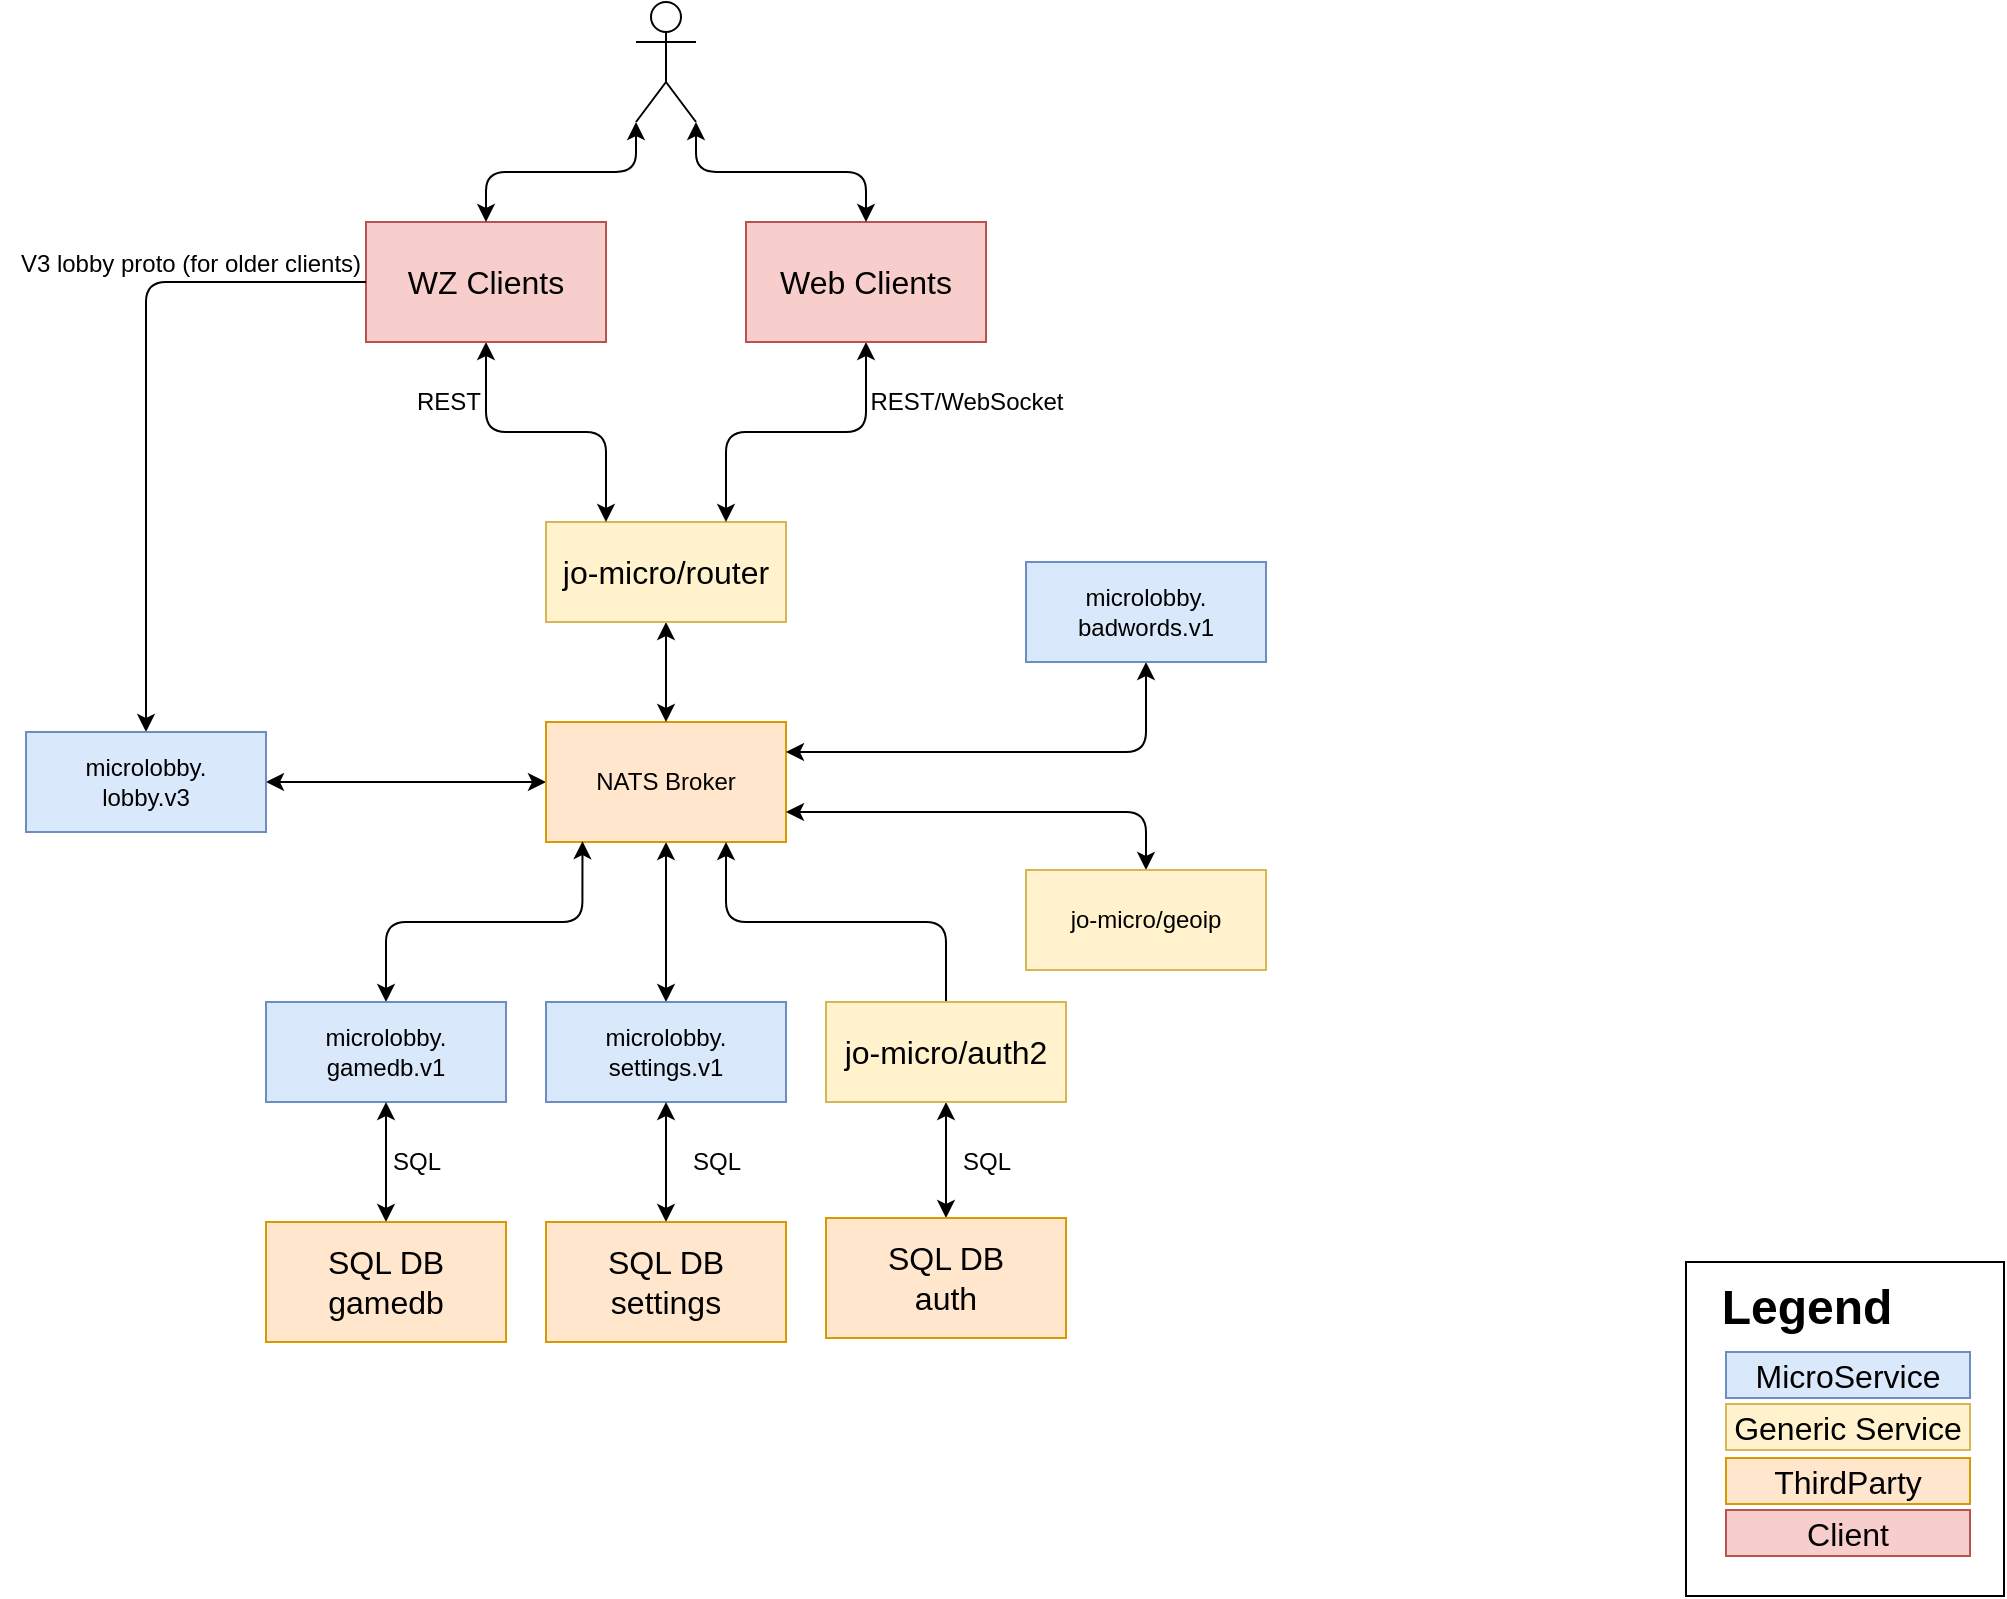 <mxfile version="20.3.6" type="embed">
    <diagram id="J4h2756de6_dddKEePie" name="Page-1">
        <mxGraphModel dx="1223" dy="635" grid="1" gridSize="10" guides="1" tooltips="1" connect="1" arrows="1" fold="1" page="1" pageScale="1" pageWidth="1169" pageHeight="827" math="0" shadow="0">
            <root>
                <mxCell id="0"/>
                <mxCell id="1" parent="0"/>
                <mxCell id="BDK5a-xeNE-3PEO9zAj9-8" value="" style="whiteSpace=wrap;html=1;fontSize=16;" parent="1" vertex="1">
                    <mxGeometry x="1010" y="660" width="159" height="167" as="geometry"/>
                </mxCell>
                <mxCell id="13" style="edgeStyle=orthogonalEdgeStyle;rounded=0;orthogonalLoop=1;jettySize=auto;html=1;exitX=0;exitY=0.5;exitDx=0;exitDy=0;startArrow=classic;startFill=1;" parent="1" source="BDK5a-xeNE-3PEO9zAj9-1" target="11" edge="1">
                    <mxGeometry relative="1" as="geometry"/>
                </mxCell>
                <mxCell id="19" style="edgeStyle=orthogonalEdgeStyle;rounded=0;orthogonalLoop=1;jettySize=auto;html=1;exitX=0.5;exitY=1;exitDx=0;exitDy=0;entryX=0.5;entryY=0;entryDx=0;entryDy=0;startArrow=classic;startFill=1;" parent="1" source="BDK5a-xeNE-3PEO9zAj9-1" target="16" edge="1">
                    <mxGeometry relative="1" as="geometry"/>
                </mxCell>
                <mxCell id="BDK5a-xeNE-3PEO9zAj9-1" value="NATS Broker" style="rounded=0;whiteSpace=wrap;html=1;fillColor=#ffe6cc;strokeColor=#d79b00;" parent="1" vertex="1">
                    <mxGeometry x="440" y="390" width="120" height="60" as="geometry"/>
                </mxCell>
                <mxCell id="BDK5a-xeNE-3PEO9zAj9-3" style="rounded=1;orthogonalLoop=1;jettySize=auto;html=1;exitX=0.5;exitY=0;exitDx=0;exitDy=0;entryX=0.152;entryY=0.993;entryDx=0;entryDy=0;startArrow=classic;startFill=1;endArrow=classic;endFill=1;entryPerimeter=0;edgeStyle=orthogonalEdgeStyle;" parent="1" source="BDK5a-xeNE-3PEO9zAj9-2" target="BDK5a-xeNE-3PEO9zAj9-1" edge="1">
                    <mxGeometry relative="1" as="geometry"/>
                </mxCell>
                <mxCell id="BDK5a-xeNE-3PEO9zAj9-2" value="microlobby.&lt;br&gt;gamedb.v1" style="rounded=0;whiteSpace=wrap;html=1;fillColor=#dae8fc;strokeColor=#6c8ebf;" parent="1" vertex="1">
                    <mxGeometry x="300" y="530" width="120" height="50" as="geometry"/>
                </mxCell>
                <mxCell id="BDK5a-xeNE-3PEO9zAj9-4" value="&lt;b style=&quot;font-size: 24px;&quot;&gt;Legend&lt;/b&gt;" style="text;html=1;align=center;verticalAlign=middle;resizable=0;points=[];autosize=1;strokeColor=none;fillColor=none;fontSize=24;" parent="1" vertex="1">
                    <mxGeometry x="1020" y="668" width="100" height="30" as="geometry"/>
                </mxCell>
                <mxCell id="BDK5a-xeNE-3PEO9zAj9-5" value="MicroService" style="rounded=0;whiteSpace=wrap;html=1;fontSize=16;fillColor=#dae8fc;strokeColor=#6c8ebf;" parent="1" vertex="1">
                    <mxGeometry x="1030" y="705" width="122" height="23" as="geometry"/>
                </mxCell>
                <mxCell id="BDK5a-xeNE-3PEO9zAj9-6" value="Generic Service" style="whiteSpace=wrap;html=1;fontSize=16;fillColor=#fff2cc;strokeColor=#d6b656;" parent="1" vertex="1">
                    <mxGeometry x="1030" y="731" width="122" height="23" as="geometry"/>
                </mxCell>
                <mxCell id="BDK5a-xeNE-3PEO9zAj9-9" value="Client" style="rounded=0;whiteSpace=wrap;html=1;fontSize=16;fillColor=#f8cecc;strokeColor=#b85450;" parent="1" vertex="1">
                    <mxGeometry x="1030" y="784" width="122" height="23" as="geometry"/>
                </mxCell>
                <mxCell id="BDK5a-xeNE-3PEO9zAj9-32" style="edgeStyle=orthogonalEdgeStyle;rounded=0;orthogonalLoop=1;jettySize=auto;html=1;entryX=0.5;entryY=0;entryDx=0;entryDy=0;fontSize=16;startArrow=classic;startFill=1;endArrow=classic;endFill=1;" parent="1" source="28" target="BDK5a-xeNE-3PEO9zAj9-31" edge="1">
                    <mxGeometry relative="1" as="geometry"/>
                </mxCell>
                <mxCell id="BDK5a-xeNE-3PEO9zAj9-21" style="edgeStyle=orthogonalEdgeStyle;rounded=0;orthogonalLoop=1;jettySize=auto;html=1;exitX=0.5;exitY=1;exitDx=0;exitDy=0;fontSize=16;startArrow=classic;startFill=1;endArrow=classic;endFill=1;" parent="1" source="BDK5a-xeNE-3PEO9zAj9-20" target="BDK5a-xeNE-3PEO9zAj9-1" edge="1">
                    <mxGeometry relative="1" as="geometry"/>
                </mxCell>
                <mxCell id="BDK5a-xeNE-3PEO9zAj9-20" value="jo-micro/router" style="rounded=0;whiteSpace=wrap;html=1;fontSize=16;fillColor=#fff2cc;strokeColor=#d6b656;" parent="1" vertex="1">
                    <mxGeometry x="440" y="290" width="120" height="50" as="geometry"/>
                </mxCell>
                <mxCell id="BDK5a-xeNE-3PEO9zAj9-28" style="edgeStyle=orthogonalEdgeStyle;rounded=1;orthogonalLoop=1;jettySize=auto;html=1;exitX=0.5;exitY=1;exitDx=0;exitDy=0;entryX=0.25;entryY=0;entryDx=0;entryDy=0;fontSize=16;startArrow=classic;startFill=1;endArrow=classic;endFill=1;" parent="1" source="BDK5a-xeNE-3PEO9zAj9-22" target="BDK5a-xeNE-3PEO9zAj9-20" edge="1">
                    <mxGeometry relative="1" as="geometry"/>
                </mxCell>
                <mxCell id="BDK5a-xeNE-3PEO9zAj9-22" value="WZ Clients" style="rounded=0;whiteSpace=wrap;html=1;fontSize=16;fillColor=#f8cecc;strokeColor=#b85450;" parent="1" vertex="1">
                    <mxGeometry x="350" y="140" width="120" height="60" as="geometry"/>
                </mxCell>
                <mxCell id="BDK5a-xeNE-3PEO9zAj9-29" style="edgeStyle=orthogonalEdgeStyle;rounded=1;orthogonalLoop=1;jettySize=auto;html=1;exitX=0.5;exitY=1;exitDx=0;exitDy=0;entryX=0.75;entryY=0;entryDx=0;entryDy=0;fontSize=16;startArrow=classic;startFill=1;endArrow=classic;endFill=1;" parent="1" source="BDK5a-xeNE-3PEO9zAj9-23" target="BDK5a-xeNE-3PEO9zAj9-20" edge="1">
                    <mxGeometry relative="1" as="geometry"/>
                </mxCell>
                <mxCell id="BDK5a-xeNE-3PEO9zAj9-23" value="Web Clients" style="rounded=0;whiteSpace=wrap;html=1;fontSize=16;fillColor=#f8cecc;strokeColor=#b85450;" parent="1" vertex="1">
                    <mxGeometry x="540" y="140" width="120" height="60" as="geometry"/>
                </mxCell>
                <mxCell id="BDK5a-xeNE-3PEO9zAj9-34" style="edgeStyle=orthogonalEdgeStyle;rounded=0;orthogonalLoop=1;jettySize=auto;html=1;exitX=0.5;exitY=0;exitDx=0;exitDy=0;entryX=0.5;entryY=1;entryDx=0;entryDy=0;fontSize=16;startArrow=classic;startFill=1;endArrow=classic;endFill=1;" parent="1" source="BDK5a-xeNE-3PEO9zAj9-30" target="BDK5a-xeNE-3PEO9zAj9-2" edge="1">
                    <mxGeometry relative="1" as="geometry"/>
                </mxCell>
                <mxCell id="BDK5a-xeNE-3PEO9zAj9-30" value="SQL DB&lt;br&gt;gamedb" style="rounded=0;whiteSpace=wrap;html=1;fontSize=16;fillColor=#ffe6cc;strokeColor=#d79b00;" parent="1" vertex="1">
                    <mxGeometry x="300" y="640" width="120" height="60" as="geometry"/>
                </mxCell>
                <mxCell id="BDK5a-xeNE-3PEO9zAj9-31" value="SQL DB&lt;br&gt;auth" style="rounded=0;whiteSpace=wrap;html=1;fontSize=16;fillColor=#ffe6cc;strokeColor=#d79b00;" parent="1" vertex="1">
                    <mxGeometry x="580" y="638" width="120" height="60" as="geometry"/>
                </mxCell>
                <mxCell id="BDK5a-xeNE-3PEO9zAj9-39" style="edgeStyle=orthogonalEdgeStyle;rounded=1;orthogonalLoop=1;jettySize=auto;html=1;exitX=0;exitY=1;exitDx=0;exitDy=0;exitPerimeter=0;fontSize=16;startArrow=classic;startFill=1;endArrow=classic;endFill=1;" parent="1" source="BDK5a-xeNE-3PEO9zAj9-38" target="BDK5a-xeNE-3PEO9zAj9-22" edge="1">
                    <mxGeometry relative="1" as="geometry"/>
                </mxCell>
                <mxCell id="BDK5a-xeNE-3PEO9zAj9-40" style="edgeStyle=orthogonalEdgeStyle;rounded=1;orthogonalLoop=1;jettySize=auto;html=1;exitX=1;exitY=1;exitDx=0;exitDy=0;exitPerimeter=0;fontSize=16;startArrow=classic;startFill=1;endArrow=classic;endFill=1;" parent="1" source="BDK5a-xeNE-3PEO9zAj9-38" target="BDK5a-xeNE-3PEO9zAj9-23" edge="1">
                    <mxGeometry relative="1" as="geometry"/>
                </mxCell>
                <mxCell id="23" style="edgeStyle=none;html=1;exitX=0;exitY=0.5;exitDx=0;exitDy=0;entryX=0.5;entryY=0;entryDx=0;entryDy=0;" parent="1" source="BDK5a-xeNE-3PEO9zAj9-22" target="11" edge="1">
                    <mxGeometry relative="1" as="geometry">
                        <Array as="points">
                            <mxPoint x="240" y="170"/>
                        </Array>
                    </mxGeometry>
                </mxCell>
                <mxCell id="BDK5a-xeNE-3PEO9zAj9-38" value="" style="shape=umlActor;verticalLabelPosition=bottom;verticalAlign=top;html=1;outlineConnect=0;fontSize=16;" parent="1" vertex="1">
                    <mxGeometry x="485" y="30" width="30" height="60" as="geometry"/>
                </mxCell>
                <mxCell id="2" value="REST/WebSocket" style="text;html=1;align=center;verticalAlign=middle;resizable=0;points=[];autosize=1;strokeColor=none;fillColor=none;" parent="1" vertex="1">
                    <mxGeometry x="595" y="220" width="110" height="20" as="geometry"/>
                </mxCell>
                <mxCell id="3" value="REST" style="text;html=1;align=center;verticalAlign=middle;resizable=0;points=[];autosize=1;strokeColor=none;fillColor=none;" parent="1" vertex="1">
                    <mxGeometry x="366" y="220" width="50" height="20" as="geometry"/>
                </mxCell>
                <mxCell id="8" value="SQL" style="text;html=1;align=center;verticalAlign=middle;resizable=0;points=[];autosize=1;strokeColor=none;fillColor=none;" parent="1" vertex="1">
                    <mxGeometry x="355" y="600" width="40" height="20" as="geometry"/>
                </mxCell>
                <mxCell id="9" value="SQL" style="text;html=1;align=center;verticalAlign=middle;resizable=0;points=[];autosize=1;strokeColor=none;fillColor=none;" parent="1" vertex="1">
                    <mxGeometry x="640" y="600" width="40" height="20" as="geometry"/>
                </mxCell>
                <mxCell id="11" value="microlobby.&lt;br&gt;lobby.v3" style="whiteSpace=wrap;html=1;fillColor=#dae8fc;strokeColor=#6c8ebf;" parent="1" vertex="1">
                    <mxGeometry x="180" y="395" width="120" height="50" as="geometry"/>
                </mxCell>
                <mxCell id="16" value="microlobby.&lt;br&gt;settings.v1" style="whiteSpace=wrap;html=1;fillColor=#dae8fc;strokeColor=#6c8ebf;" parent="1" vertex="1">
                    <mxGeometry x="440" y="530" width="120" height="50" as="geometry"/>
                </mxCell>
                <mxCell id="21" style="edgeStyle=orthogonalEdgeStyle;rounded=0;orthogonalLoop=1;jettySize=auto;html=1;exitX=0.5;exitY=0;exitDx=0;exitDy=0;entryX=0.5;entryY=1;entryDx=0;entryDy=0;startArrow=classic;startFill=1;" parent="1" source="20" target="16" edge="1">
                    <mxGeometry relative="1" as="geometry"/>
                </mxCell>
                <mxCell id="20" value="SQL DB&lt;br&gt;settings" style="rounded=0;whiteSpace=wrap;html=1;fontSize=16;fillColor=#ffe6cc;strokeColor=#d79b00;" parent="1" vertex="1">
                    <mxGeometry x="440" y="640" width="120" height="60" as="geometry"/>
                </mxCell>
                <mxCell id="22" value="SQL" style="text;html=1;align=center;verticalAlign=middle;resizable=0;points=[];autosize=1;strokeColor=none;fillColor=none;" parent="1" vertex="1">
                    <mxGeometry x="505" y="600" width="40" height="20" as="geometry"/>
                </mxCell>
                <mxCell id="25" value="V3 lobby proto (for older clients)" style="text;html=1;align=center;verticalAlign=middle;resizable=0;points=[];autosize=1;strokeColor=none;fillColor=none;" parent="1" vertex="1">
                    <mxGeometry x="167" y="146" width="190" height="30" as="geometry"/>
                </mxCell>
                <mxCell id="32" style="html=1;exitX=0.5;exitY=0;exitDx=0;exitDy=0;entryX=0.75;entryY=1;entryDx=0;entryDy=0;startArrow=none;startFill=1;edgeStyle=orthogonalEdgeStyle;" parent="1" source="28" target="BDK5a-xeNE-3PEO9zAj9-1" edge="1">
                    <mxGeometry relative="1" as="geometry"/>
                </mxCell>
                <mxCell id="28" value="jo-micro/auth2" style="rounded=0;whiteSpace=wrap;html=1;fontSize=16;fillColor=#fff2cc;strokeColor=#d6b656;" parent="1" vertex="1">
                    <mxGeometry x="580" y="530" width="120" height="50" as="geometry"/>
                </mxCell>
                <mxCell id="36" value="ThirdParty" style="whiteSpace=wrap;html=1;fontSize=16;fillColor=#ffe6cc;strokeColor=#d79b00;" parent="1" vertex="1">
                    <mxGeometry x="1030" y="758" width="122" height="23" as="geometry"/>
                </mxCell>
                <mxCell id="40" style="edgeStyle=none;html=1;exitX=0.5;exitY=1;exitDx=0;exitDy=0;entryX=1;entryY=0.25;entryDx=0;entryDy=0;startArrow=classic;startFill=1;" parent="1" source="37" target="BDK5a-xeNE-3PEO9zAj9-1" edge="1">
                    <mxGeometry relative="1" as="geometry">
                        <Array as="points">
                            <mxPoint x="740" y="405"/>
                        </Array>
                    </mxGeometry>
                </mxCell>
                <mxCell id="37" value="microlobby.&lt;br&gt;badwords.v1" style="rounded=0;whiteSpace=wrap;html=1;fillColor=#dae8fc;strokeColor=#6c8ebf;" parent="1" vertex="1">
                    <mxGeometry x="680" y="310" width="120" height="50" as="geometry"/>
                </mxCell>
                <mxCell id="39" style="edgeStyle=none;html=1;exitX=0.5;exitY=0;exitDx=0;exitDy=0;entryX=1;entryY=0.75;entryDx=0;entryDy=0;startArrow=classic;startFill=1;" parent="1" source="38" target="BDK5a-xeNE-3PEO9zAj9-1" edge="1">
                    <mxGeometry relative="1" as="geometry">
                        <Array as="points">
                            <mxPoint x="740" y="435"/>
                        </Array>
                    </mxGeometry>
                </mxCell>
                <mxCell id="38" value="jo-micro/geoip" style="rounded=0;whiteSpace=wrap;html=1;fillColor=#fff2cc;strokeColor=#d6b656;" parent="1" vertex="1">
                    <mxGeometry x="680" y="464" width="120" height="50" as="geometry"/>
                </mxCell>
            </root>
        </mxGraphModel>
    </diagram>
</mxfile>